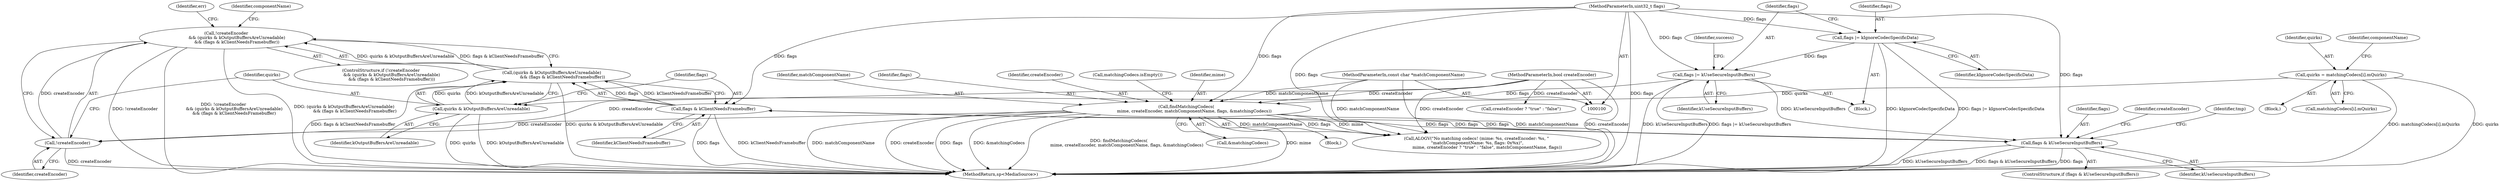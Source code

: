 digraph "0_Android_0bb5ced60304da7f61478ffd359e7ba65d72f181_0@API" {
"1000226" [label="(Call,!createEncoder\n                && (quirks & kOutputBuffersAreUnreadable)\n                && (flags & kClientNeedsFramebuffer))"];
"1000227" [label="(Call,!createEncoder)"];
"1000135" [label="(Call,findMatchingCodecs(\n            mime, createEncoder, matchComponentName, flags, &matchingCodecs))"];
"1000103" [label="(MethodParameterIn,bool createEncoder)"];
"1000105" [label="(MethodParameterIn,const char *matchComponentName)"];
"1000121" [label="(Call,flags |= kUseSecureInputBuffers)"];
"1000118" [label="(Call,flags |= kIgnoreCodecSpecificData)"];
"1000106" [label="(MethodParameterIn,uint32_t flags)"];
"1000229" [label="(Call,(quirks & kOutputBuffersAreUnreadable)\n                && (flags & kClientNeedsFramebuffer))"];
"1000230" [label="(Call,quirks & kOutputBuffersAreUnreadable)"];
"1000177" [label="(Call,quirks = matchingCodecs[i].mQuirks)"];
"1000233" [label="(Call,flags & kClientNeedsFramebuffer)"];
"1000190" [label="(Call,flags & kUseSecureInputBuffers)"];
"1000139" [label="(Identifier,flags)"];
"1000122" [label="(Identifier,flags)"];
"1000186" [label="(Identifier,componentName)"];
"1000191" [label="(Identifier,flags)"];
"1000232" [label="(Identifier,kOutputBuffersAreUnreadable)"];
"1000177" [label="(Call,quirks = matchingCodecs[i].mQuirks)"];
"1000137" [label="(Identifier,createEncoder)"];
"1000143" [label="(Call,matchingCodecs.isEmpty())"];
"1000249" [label="(Identifier,err)"];
"1000225" [label="(ControlStructure,if (!createEncoder\n                && (quirks & kOutputBuffersAreUnreadable)\n                && (flags & kClientNeedsFramebuffer)))"];
"1000117" [label="(Block,)"];
"1000171" [label="(Block,)"];
"1000140" [label="(Call,&matchingCodecs)"];
"1000286" [label="(MethodReturn,sp<MediaSource>)"];
"1000189" [label="(ControlStructure,if (flags & kUseSecureInputBuffers))"];
"1000120" [label="(Identifier,kIgnoreCodecSpecificData)"];
"1000190" [label="(Call,flags & kUseSecureInputBuffers)"];
"1000119" [label="(Identifier,flags)"];
"1000118" [label="(Call,flags |= kIgnoreCodecSpecificData)"];
"1000136" [label="(Identifier,mime)"];
"1000138" [label="(Identifier,matchComponentName)"];
"1000135" [label="(Call,findMatchingCodecs(\n            mime, createEncoder, matchComponentName, flags, &matchingCodecs))"];
"1000108" [label="(Block,)"];
"1000148" [label="(Call,createEncoder ? \"true\" : \"false\")"];
"1000203" [label="(Identifier,createEncoder)"];
"1000230" [label="(Call,quirks & kOutputBuffersAreUnreadable)"];
"1000178" [label="(Identifier,quirks)"];
"1000229" [label="(Call,(quirks & kOutputBuffersAreUnreadable)\n                && (flags & kClientNeedsFramebuffer))"];
"1000127" [label="(Identifier,success)"];
"1000103" [label="(MethodParameterIn,bool createEncoder)"];
"1000235" [label="(Identifier,kClientNeedsFramebuffer)"];
"1000106" [label="(MethodParameterIn,uint32_t flags)"];
"1000228" [label="(Identifier,createEncoder)"];
"1000233" [label="(Call,flags & kClientNeedsFramebuffer)"];
"1000195" [label="(Identifier,tmp)"];
"1000226" [label="(Call,!createEncoder\n                && (quirks & kOutputBuffersAreUnreadable)\n                && (flags & kClientNeedsFramebuffer))"];
"1000179" [label="(Call,matchingCodecs[i].mQuirks)"];
"1000192" [label="(Identifier,kUseSecureInputBuffers)"];
"1000231" [label="(Identifier,quirks)"];
"1000145" [label="(Call,ALOGV(\"No matching codecs! (mime: %s, createEncoder: %s, \"\n \"matchComponentName: %s, flags: 0x%x)\",\n                mime, createEncoder ? \"true\" : \"false\", matchComponentName, flags))"];
"1000234" [label="(Identifier,flags)"];
"1000105" [label="(MethodParameterIn,const char *matchComponentName)"];
"1000121" [label="(Call,flags |= kUseSecureInputBuffers)"];
"1000239" [label="(Identifier,componentName)"];
"1000123" [label="(Identifier,kUseSecureInputBuffers)"];
"1000227" [label="(Call,!createEncoder)"];
"1000226" -> "1000225"  [label="AST: "];
"1000226" -> "1000227"  [label="CFG: "];
"1000226" -> "1000229"  [label="CFG: "];
"1000227" -> "1000226"  [label="AST: "];
"1000229" -> "1000226"  [label="AST: "];
"1000239" -> "1000226"  [label="CFG: "];
"1000249" -> "1000226"  [label="CFG: "];
"1000226" -> "1000286"  [label="DDG: !createEncoder"];
"1000226" -> "1000286"  [label="DDG: !createEncoder\n                && (quirks & kOutputBuffersAreUnreadable)\n                && (flags & kClientNeedsFramebuffer)"];
"1000226" -> "1000286"  [label="DDG: (quirks & kOutputBuffersAreUnreadable)\n                && (flags & kClientNeedsFramebuffer)"];
"1000227" -> "1000226"  [label="DDG: createEncoder"];
"1000229" -> "1000226"  [label="DDG: quirks & kOutputBuffersAreUnreadable"];
"1000229" -> "1000226"  [label="DDG: flags & kClientNeedsFramebuffer"];
"1000227" -> "1000228"  [label="CFG: "];
"1000228" -> "1000227"  [label="AST: "];
"1000231" -> "1000227"  [label="CFG: "];
"1000227" -> "1000286"  [label="DDG: createEncoder"];
"1000135" -> "1000227"  [label="DDG: createEncoder"];
"1000103" -> "1000227"  [label="DDG: createEncoder"];
"1000135" -> "1000108"  [label="AST: "];
"1000135" -> "1000140"  [label="CFG: "];
"1000136" -> "1000135"  [label="AST: "];
"1000137" -> "1000135"  [label="AST: "];
"1000138" -> "1000135"  [label="AST: "];
"1000139" -> "1000135"  [label="AST: "];
"1000140" -> "1000135"  [label="AST: "];
"1000143" -> "1000135"  [label="CFG: "];
"1000135" -> "1000286"  [label="DDG: flags"];
"1000135" -> "1000286"  [label="DDG: &matchingCodecs"];
"1000135" -> "1000286"  [label="DDG: findMatchingCodecs(\n            mime, createEncoder, matchComponentName, flags, &matchingCodecs)"];
"1000135" -> "1000286"  [label="DDG: mime"];
"1000135" -> "1000286"  [label="DDG: matchComponentName"];
"1000135" -> "1000286"  [label="DDG: createEncoder"];
"1000103" -> "1000135"  [label="DDG: createEncoder"];
"1000105" -> "1000135"  [label="DDG: matchComponentName"];
"1000121" -> "1000135"  [label="DDG: flags"];
"1000106" -> "1000135"  [label="DDG: flags"];
"1000135" -> "1000145"  [label="DDG: mime"];
"1000135" -> "1000145"  [label="DDG: matchComponentName"];
"1000135" -> "1000145"  [label="DDG: flags"];
"1000135" -> "1000190"  [label="DDG: flags"];
"1000103" -> "1000100"  [label="AST: "];
"1000103" -> "1000286"  [label="DDG: createEncoder"];
"1000103" -> "1000145"  [label="DDG: createEncoder"];
"1000103" -> "1000148"  [label="DDG: createEncoder"];
"1000105" -> "1000100"  [label="AST: "];
"1000105" -> "1000286"  [label="DDG: matchComponentName"];
"1000105" -> "1000145"  [label="DDG: matchComponentName"];
"1000121" -> "1000117"  [label="AST: "];
"1000121" -> "1000123"  [label="CFG: "];
"1000122" -> "1000121"  [label="AST: "];
"1000123" -> "1000121"  [label="AST: "];
"1000127" -> "1000121"  [label="CFG: "];
"1000121" -> "1000286"  [label="DDG: kUseSecureInputBuffers"];
"1000121" -> "1000286"  [label="DDG: flags |= kUseSecureInputBuffers"];
"1000118" -> "1000121"  [label="DDG: flags"];
"1000106" -> "1000121"  [label="DDG: flags"];
"1000121" -> "1000190"  [label="DDG: kUseSecureInputBuffers"];
"1000118" -> "1000117"  [label="AST: "];
"1000118" -> "1000120"  [label="CFG: "];
"1000119" -> "1000118"  [label="AST: "];
"1000120" -> "1000118"  [label="AST: "];
"1000122" -> "1000118"  [label="CFG: "];
"1000118" -> "1000286"  [label="DDG: flags |= kIgnoreCodecSpecificData"];
"1000118" -> "1000286"  [label="DDG: kIgnoreCodecSpecificData"];
"1000106" -> "1000118"  [label="DDG: flags"];
"1000106" -> "1000100"  [label="AST: "];
"1000106" -> "1000286"  [label="DDG: flags"];
"1000106" -> "1000145"  [label="DDG: flags"];
"1000106" -> "1000190"  [label="DDG: flags"];
"1000106" -> "1000233"  [label="DDG: flags"];
"1000229" -> "1000230"  [label="CFG: "];
"1000229" -> "1000233"  [label="CFG: "];
"1000230" -> "1000229"  [label="AST: "];
"1000233" -> "1000229"  [label="AST: "];
"1000229" -> "1000286"  [label="DDG: flags & kClientNeedsFramebuffer"];
"1000229" -> "1000286"  [label="DDG: quirks & kOutputBuffersAreUnreadable"];
"1000230" -> "1000229"  [label="DDG: quirks"];
"1000230" -> "1000229"  [label="DDG: kOutputBuffersAreUnreadable"];
"1000233" -> "1000229"  [label="DDG: flags"];
"1000233" -> "1000229"  [label="DDG: kClientNeedsFramebuffer"];
"1000230" -> "1000232"  [label="CFG: "];
"1000231" -> "1000230"  [label="AST: "];
"1000232" -> "1000230"  [label="AST: "];
"1000234" -> "1000230"  [label="CFG: "];
"1000230" -> "1000286"  [label="DDG: quirks"];
"1000230" -> "1000286"  [label="DDG: kOutputBuffersAreUnreadable"];
"1000177" -> "1000230"  [label="DDG: quirks"];
"1000177" -> "1000171"  [label="AST: "];
"1000177" -> "1000179"  [label="CFG: "];
"1000178" -> "1000177"  [label="AST: "];
"1000179" -> "1000177"  [label="AST: "];
"1000186" -> "1000177"  [label="CFG: "];
"1000177" -> "1000286"  [label="DDG: quirks"];
"1000177" -> "1000286"  [label="DDG: matchingCodecs[i].mQuirks"];
"1000233" -> "1000235"  [label="CFG: "];
"1000234" -> "1000233"  [label="AST: "];
"1000235" -> "1000233"  [label="AST: "];
"1000233" -> "1000286"  [label="DDG: kClientNeedsFramebuffer"];
"1000233" -> "1000286"  [label="DDG: flags"];
"1000233" -> "1000190"  [label="DDG: flags"];
"1000190" -> "1000233"  [label="DDG: flags"];
"1000190" -> "1000189"  [label="AST: "];
"1000190" -> "1000192"  [label="CFG: "];
"1000191" -> "1000190"  [label="AST: "];
"1000192" -> "1000190"  [label="AST: "];
"1000195" -> "1000190"  [label="CFG: "];
"1000203" -> "1000190"  [label="CFG: "];
"1000190" -> "1000286"  [label="DDG: flags & kUseSecureInputBuffers"];
"1000190" -> "1000286"  [label="DDG: flags"];
"1000190" -> "1000286"  [label="DDG: kUseSecureInputBuffers"];
}
